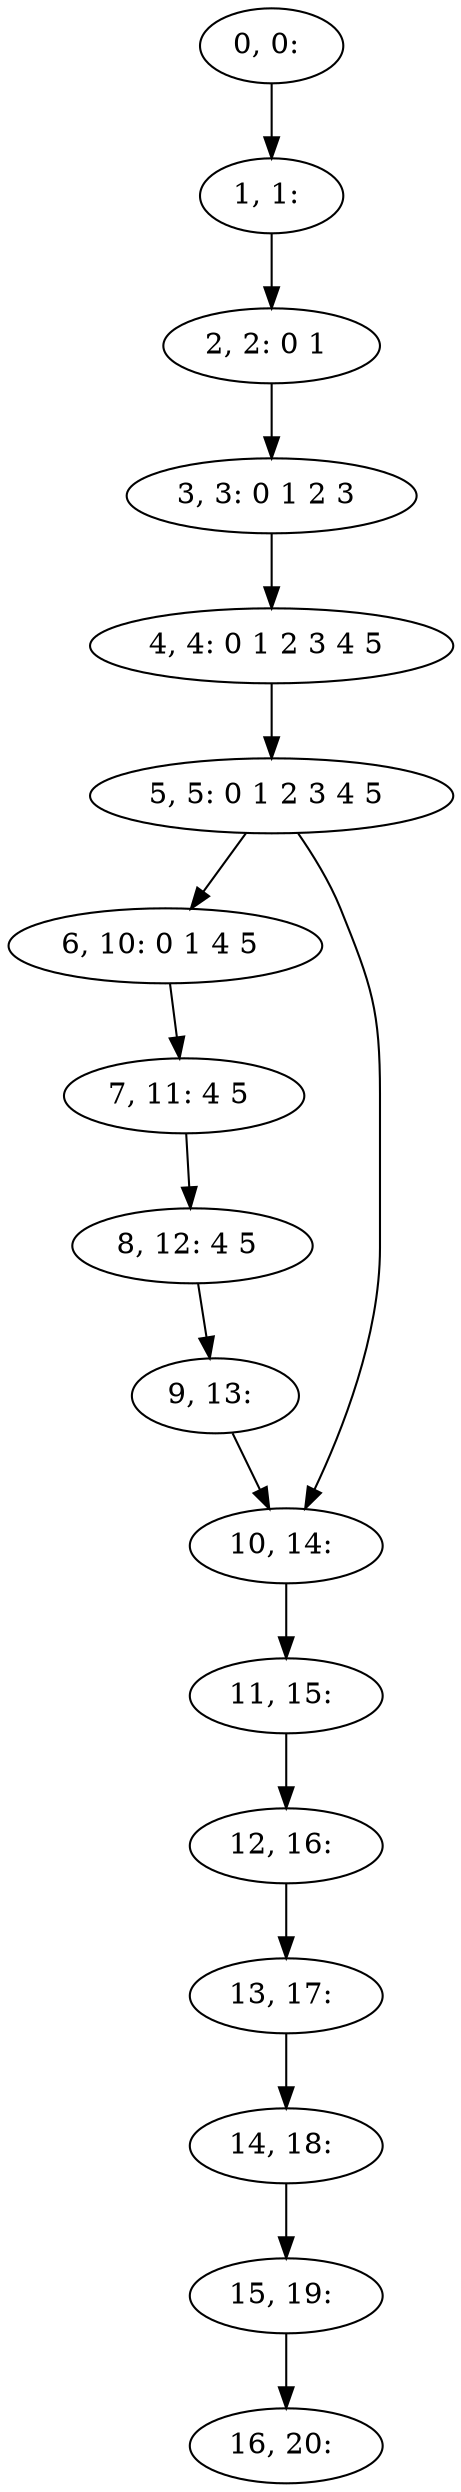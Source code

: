 digraph G {
0[label="0, 0: "];
1[label="1, 1: "];
2[label="2, 2: 0 1 "];
3[label="3, 3: 0 1 2 3 "];
4[label="4, 4: 0 1 2 3 4 5 "];
5[label="5, 5: 0 1 2 3 4 5 "];
6[label="6, 10: 0 1 4 5 "];
7[label="7, 11: 4 5 "];
8[label="8, 12: 4 5 "];
9[label="9, 13: "];
10[label="10, 14: "];
11[label="11, 15: "];
12[label="12, 16: "];
13[label="13, 17: "];
14[label="14, 18: "];
15[label="15, 19: "];
16[label="16, 20: "];
0->1 ;
1->2 ;
2->3 ;
3->4 ;
4->5 ;
5->6 ;
5->10 ;
6->7 ;
7->8 ;
8->9 ;
9->10 ;
10->11 ;
11->12 ;
12->13 ;
13->14 ;
14->15 ;
15->16 ;
}
